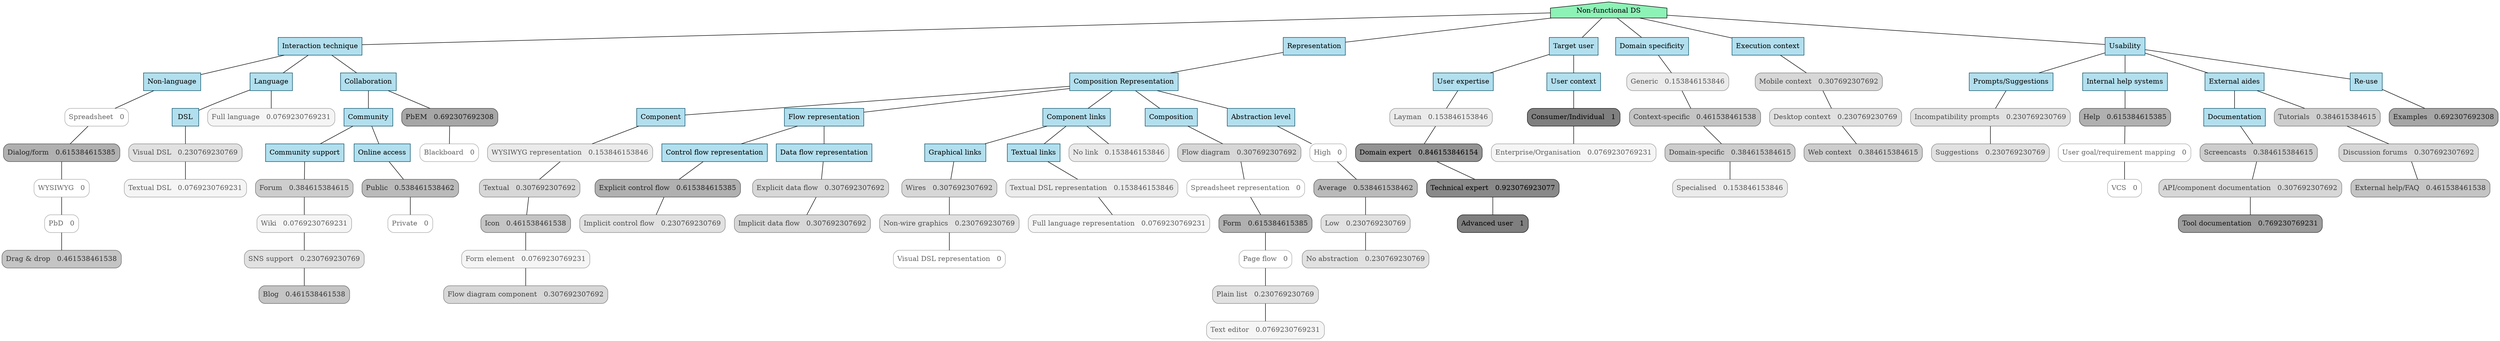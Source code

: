 digraph output {node [color="047b35",fillcolor="#8df2b6",style=filled, shape=house];
"Non-functional DS"

node[shape=box,color="#004a63",fillcolor=lightblue2,style=filled];
"Interaction technique","Representation","Target user","Domain specificity","Execution context","Usability","Non-language","Language","DSL","Collaboration","Community","Community support","Online access","Component","Composition Representation","Flow representation","Control flow representation","Data flow representation","Component links","Graphical links","Textual links","Composition","Abstraction level","User expertise","User context","Prompts/Suggestions","Internal help systems","External aides","Documentation","Re-use"

node [color="#444444", style="rounded,filled", shape=rect, fontcolor="000000", fillcolor="#DDDDDD"];




"Non-functional DS"->"Interaction technique" [arrowhead=none]
"Non-functional DS"->"Representation" [arrowhead=none]
"Non-functional DS"->"Target user" [arrowhead=none]
"Non-functional DS"->"Domain specificity" [arrowhead=none]
"Non-functional DS"->"Execution context" [arrowhead=none]
"Non-functional DS"->"Usability" [arrowhead=none]
"Interaction technique"->"Non-language" [arrowhead=none]
"Interaction technique"->"Language" [arrowhead=none]
"Language"->"DSL" [arrowhead=none]
"Interaction technique"->"Collaboration" [arrowhead=none]
"Collaboration"->"Community" [arrowhead=none]
"Community"->"Community support" [arrowhead=none]
"Community"->"Online access" [arrowhead=none]
"Composition Representation"->"Component" [arrowhead=none]
"Composition Representation"->"Flow representation" [arrowhead=none]
"Flow representation"->"Control flow representation" [arrowhead=none]
"Flow representation"->"Data flow representation" [arrowhead=none]
"Composition Representation"->"Component links" [arrowhead=none]
"Component links"->"Graphical links" [arrowhead=none]
"Component links"->"Textual links" [arrowhead=none]
"Composition Representation"->"Composition" [arrowhead=none]
"Composition Representation"->"Abstraction level" [arrowhead=none]
"Target user"->"User expertise" [arrowhead=none]
"Target user"->"User context" [arrowhead=none]
"Usability"->"Prompts/Suggestions" [arrowhead=none]
"Usability"->"Internal help systems" [arrowhead=none]
"Usability"->"External aides" [arrowhead=none]
"External aides"->"Documentation" [arrowhead=none]
"Usability"->"Re-use" [arrowhead=none]
"Representation"->"Composition Representation" [arrowhead=none]node [color="#aaaaaa", style="rounded,filled", shape=rect, fontcolor="#666666", fillcolor="#ffffff"]
"Non-language"->"Spreadsheet   0" [arrowhead=none]node [color="#515151", style="rounded,filled", shape=rect, fontcolor="#272727", fillcolor="#b0b0b0"]
"Spreadsheet   0"->"Dialog/form   0.615384615385" [arrowhead=none]node [color="#aaaaaa", style="rounded,filled", shape=rect, fontcolor="#666666", fillcolor="#ffffff"]
"Dialog/form   0.615384615385"->"WYSIWYG   0" [arrowhead=none]node [color="#aaaaaa", style="rounded,filled", shape=rect, fontcolor="#666666", fillcolor="#ffffff"]
"WYSIWYG   0"->"PbD   0" [arrowhead=none]node [color="#676767", style="rounded,filled", shape=rect, fontcolor="#363636", fillcolor="#c4c4c4"]
"PbD   0"->"Drag & drop   0.461538461538" [arrowhead=none] [arrowhead=none]node [color="#9f9f9f", style="rounded,filled", shape=rect, fontcolor="#5e5e5e", fillcolor="#f5f5f5"]
"Language"->"Full language   0.0769230769231" [arrowhead=none] [arrowhead=none]node [color="#898989", style="rounded,filled", shape=rect, fontcolor="#4e4e4e", fillcolor="#e1e1e1"]
"DSL"->"Visual DSL   0.230769230769" [arrowhead=none]node [color="#9f9f9f", style="rounded,filled", shape=rect, fontcolor="#5e5e5e", fillcolor="#f5f5f5"]
"Visual DSL   0.230769230769"->"Textual DSL   0.0769230769231" [arrowhead=none] [arrowhead=none]node [color="#464646", style="rounded,filled", shape=rect, fontcolor="#1f1f1f", fillcolor="#a6a6a6"]
"Collaboration"->"PbEM   0.692307692308" [arrowhead=none]node [color="#aaaaaa", style="rounded,filled", shape=rect, fontcolor="#666666", fillcolor="#ffffff"]
"PbEM   0.692307692308"->"Blackboard   0" [arrowhead=none] [arrowhead=none]node [color="#727272", style="rounded,filled", shape=rect, fontcolor="#3e3e3e", fillcolor="#cdcdcd"]
"Community support"->"Forum   0.384615384615" [arrowhead=none]node [color="#9f9f9f", style="rounded,filled", shape=rect, fontcolor="#5e5e5e", fillcolor="#f5f5f5"]
"Forum   0.384615384615"->"Wiki   0.0769230769231" [arrowhead=none]node [color="#898989", style="rounded,filled", shape=rect, fontcolor="#4e4e4e", fillcolor="#e1e1e1"]
"Wiki   0.0769230769231"->"SNS support   0.230769230769" [arrowhead=none]node [color="#676767", style="rounded,filled", shape=rect, fontcolor="#363636", fillcolor="#c4c4c4"]
"SNS support   0.230769230769"->"Blog   0.461538461538" [arrowhead=none] [arrowhead=none]node [color="#5c5c5c", style="rounded,filled", shape=rect, fontcolor="#2f2f2f", fillcolor="#bababa"]
"Online access"->"Public   0.538461538462" [arrowhead=none]node [color="#aaaaaa", style="rounded,filled", shape=rect, fontcolor="#666666", fillcolor="#ffffff"]
"Public   0.538461538462"->"Private   0" [arrowhead=none] [arrowhead=none]node [color="#949494", style="rounded,filled", shape=rect, fontcolor="#565656", fillcolor="#ebebeb"]
"Component"->"WYSIWYG representation   0.153846153846" [arrowhead=none]node [color="#7e7e7e", style="rounded,filled", shape=rect, fontcolor="#464646", fillcolor="#d7d7d7"]
"WYSIWYG representation   0.153846153846"->"Textual   0.307692307692" [arrowhead=none]node [color="#676767", style="rounded,filled", shape=rect, fontcolor="#363636", fillcolor="#c4c4c4"]
"Textual   0.307692307692"->"Icon   0.461538461538" [arrowhead=none]node [color="#9f9f9f", style="rounded,filled", shape=rect, fontcolor="#5e5e5e", fillcolor="#f5f5f5"]
"Icon   0.461538461538"->"Form element   0.0769230769231" [arrowhead=none]node [color="#7e7e7e", style="rounded,filled", shape=rect, fontcolor="#464646", fillcolor="#d7d7d7"]
"Form element   0.0769230769231"->"Flow diagram component   0.307692307692" [arrowhead=none] [arrowhead=none]node [color="#515151", style="rounded,filled", shape=rect, fontcolor="#272727", fillcolor="#b0b0b0"]
"Control flow representation"->"Explicit control flow   0.615384615385" [arrowhead=none]node [color="#898989", style="rounded,filled", shape=rect, fontcolor="#4e4e4e", fillcolor="#e1e1e1"]
"Explicit control flow   0.615384615385"->"Implicit control flow   0.230769230769" [arrowhead=none] [arrowhead=none]node [color="#7e7e7e", style="rounded,filled", shape=rect, fontcolor="#464646", fillcolor="#d7d7d7"]
"Data flow representation"->"Explicit data flow   0.307692307692" [arrowhead=none]node [color="#7e7e7e", style="rounded,filled", shape=rect, fontcolor="#464646", fillcolor="#d7d7d7"]
"Explicit data flow   0.307692307692"->"Implicit data flow   0.307692307692" [arrowhead=none] [arrowhead=none]node [color="#7e7e7e", style="rounded,filled", shape=rect, fontcolor="#464646", fillcolor="#d7d7d7"]
"Graphical links"->"Wires   0.307692307692" [arrowhead=none]node [color="#898989", style="rounded,filled", shape=rect, fontcolor="#4e4e4e", fillcolor="#e1e1e1"]
"Wires   0.307692307692"->"Non-wire graphics   0.230769230769" [arrowhead=none]node [color="#aaaaaa", style="rounded,filled", shape=rect, fontcolor="#666666", fillcolor="#ffffff"]
"Non-wire graphics   0.230769230769"->"Visual DSL representation   0" [arrowhead=none] [arrowhead=none]node [color="#949494", style="rounded,filled", shape=rect, fontcolor="#565656", fillcolor="#ebebeb"]
"Textual links"->"Textual DSL representation   0.153846153846" [arrowhead=none]node [color="#9f9f9f", style="rounded,filled", shape=rect, fontcolor="#5e5e5e", fillcolor="#f5f5f5"]
"Textual DSL representation   0.153846153846"->"Full language representation   0.0769230769231" [arrowhead=none] [arrowhead=none]node [color="#7e7e7e", style="rounded,filled", shape=rect, fontcolor="#464646", fillcolor="#d7d7d7"]
"Composition"->"Flow diagram   0.307692307692" [arrowhead=none]node [color="#aaaaaa", style="rounded,filled", shape=rect, fontcolor="#666666", fillcolor="#ffffff"]
"Flow diagram   0.307692307692"->"Spreadsheet representation   0" [arrowhead=none]node [color="#515151", style="rounded,filled", shape=rect, fontcolor="#272727", fillcolor="#b0b0b0"]
"Spreadsheet representation   0"->"Form   0.615384615385" [arrowhead=none]node [color="#aaaaaa", style="rounded,filled", shape=rect, fontcolor="#666666", fillcolor="#ffffff"]
"Form   0.615384615385"->"Page flow   0" [arrowhead=none]node [color="#898989", style="rounded,filled", shape=rect, fontcolor="#4e4e4e", fillcolor="#e1e1e1"]
"Page flow   0"->"Plain list   0.230769230769" [arrowhead=none]node [color="#9f9f9f", style="rounded,filled", shape=rect, fontcolor="#5e5e5e", fillcolor="#f5f5f5"]
"Plain list   0.230769230769"->"Text editor   0.0769230769231" [arrowhead=none] [arrowhead=none]node [color="#aaaaaa", style="rounded,filled", shape=rect, fontcolor="#666666", fillcolor="#ffffff"]
"Abstraction level"->"High   0" [arrowhead=none]node [color="#5c5c5c", style="rounded,filled", shape=rect, fontcolor="#2f2f2f", fillcolor="#bababa"]
"High   0"->"Average   0.538461538462" [arrowhead=none]node [color="#898989", style="rounded,filled", shape=rect, fontcolor="#4e4e4e", fillcolor="#e1e1e1"]
"Average   0.538461538462"->"Low   0.230769230769" [arrowhead=none]node [color="#898989", style="rounded,filled", shape=rect, fontcolor="#4e4e4e", fillcolor="#e1e1e1"]
"Low   0.230769230769"->"No abstraction   0.230769230769" [arrowhead=none] [arrowhead=none]node [color="#949494", style="rounded,filled", shape=rect, fontcolor="#565656", fillcolor="#ebebeb"]
"User expertise"->"Layman   0.153846153846" [arrowhead=none]node [color="#2f2f2f", style="rounded,filled", shape=rect, fontcolor="#fff", fillcolor="#939393"]
"Layman   0.153846153846"->"Domain expert   0.846153846154" [arrowhead=none]node [color="#242424", style="rounded,filled", shape=rect, fontcolor="#777", fillcolor="#898989"]
"Domain expert   0.846153846154"->"Technical expert   0.923076923077" [arrowhead=none]node [color="#191919", style="rounded,filled", shape=rect, fontcolor="#000", fillcolor="#7f7f7f"]
"Technical expert   0.923076923077"->"Advanced user   1" [arrowhead=none] [arrowhead=none]node [color="#191919", style="rounded,filled", shape=rect, fontcolor="#000", fillcolor="#7f7f7f"]
"User context"->"Consumer/Individual   1" [arrowhead=none]node [color="#9f9f9f", style="rounded,filled", shape=rect, fontcolor="#5e5e5e", fillcolor="#f5f5f5"]
"Consumer/Individual   1"->"Enterprise/Organisation   0.0769230769231" [arrowhead=none] [arrowhead=none]node [color="#949494", style="rounded,filled", shape=rect, fontcolor="#565656", fillcolor="#ebebeb"]
"Domain specificity"->"Generic   0.153846153846" [arrowhead=none]node [color="#676767", style="rounded,filled", shape=rect, fontcolor="#363636", fillcolor="#c4c4c4"]
"Generic   0.153846153846"->"Context-specific   0.461538461538" [arrowhead=none]node [color="#727272", style="rounded,filled", shape=rect, fontcolor="#3e3e3e", fillcolor="#cdcdcd"]
"Context-specific   0.461538461538"->"Domain-specific   0.384615384615" [arrowhead=none]node [color="#949494", style="rounded,filled", shape=rect, fontcolor="#565656", fillcolor="#ebebeb"]
"Domain-specific   0.384615384615"->"Specialised   0.153846153846" [arrowhead=none] [arrowhead=none]node [color="#7e7e7e", style="rounded,filled", shape=rect, fontcolor="#464646", fillcolor="#d7d7d7"]
"Execution context"->"Mobile context   0.307692307692" [arrowhead=none]node [color="#898989", style="rounded,filled", shape=rect, fontcolor="#4e4e4e", fillcolor="#e1e1e1"]
"Mobile context   0.307692307692"->"Desktop context   0.230769230769" [arrowhead=none]node [color="#727272", style="rounded,filled", shape=rect, fontcolor="#3e3e3e", fillcolor="#cdcdcd"]
"Desktop context   0.230769230769"->"Web context   0.384615384615" [arrowhead=none] [arrowhead=none]node [color="#898989", style="rounded,filled", shape=rect, fontcolor="#4e4e4e", fillcolor="#e1e1e1"]
"Prompts/Suggestions"->"Incompatibility prompts   0.230769230769" [arrowhead=none]node [color="#898989", style="rounded,filled", shape=rect, fontcolor="#4e4e4e", fillcolor="#e1e1e1"]
"Incompatibility prompts   0.230769230769"->"Suggestions   0.230769230769" [arrowhead=none] [arrowhead=none]node [color="#515151", style="rounded,filled", shape=rect, fontcolor="#272727", fillcolor="#b0b0b0"]
"Internal help systems"->"Help   0.615384615385" [arrowhead=none]node [color="#aaaaaa", style="rounded,filled", shape=rect, fontcolor="#666666", fillcolor="#ffffff"]
"Help   0.615384615385"->"User goal/requirement mapping   0" [arrowhead=none]node [color="#aaaaaa", style="rounded,filled", shape=rect, fontcolor="#666666", fillcolor="#ffffff"]
"User goal/requirement mapping   0"->"VCS   0" [arrowhead=none] [arrowhead=none]node [color="#727272", style="rounded,filled", shape=rect, fontcolor="#3e3e3e", fillcolor="#cdcdcd"]
"External aides"->"Tutorials   0.384615384615" [arrowhead=none]node [color="#7e7e7e", style="rounded,filled", shape=rect, fontcolor="#464646", fillcolor="#d7d7d7"]
"Tutorials   0.384615384615"->"Discussion forums   0.307692307692" [arrowhead=none]node [color="#676767", style="rounded,filled", shape=rect, fontcolor="#363636", fillcolor="#c4c4c4"]
"Discussion forums   0.307692307692"->"External help/FAQ   0.461538461538" [arrowhead=none] [arrowhead=none]node [color="#727272", style="rounded,filled", shape=rect, fontcolor="#3e3e3e", fillcolor="#cdcdcd"]
"Documentation"->"Screencasts   0.384615384615" [arrowhead=none]node [color="#7e7e7e", style="rounded,filled", shape=rect, fontcolor="#464646", fillcolor="#d7d7d7"]
"Screencasts   0.384615384615"->"API/component documentation   0.307692307692" [arrowhead=none]node [color="#3b3b3b", style="rounded,filled", shape=rect, fontcolor="#171717", fillcolor="#9c9c9c"]
"API/component documentation   0.307692307692"->"Tool documentation   0.769230769231" [arrowhead=none] [arrowhead=none]node [color="#464646", style="rounded,filled", shape=rect, fontcolor="#1f1f1f", fillcolor="#a6a6a6"]
"Re-use"->"Examples   0.692307692308" [arrowhead=none] [arrowhead=none]node [color="#949494", style="rounded,filled", shape=rect, fontcolor="#565656", fillcolor="#ebebeb"]
"Component links"->"No link   0.153846153846" [arrowhead=none] [arrowhead=none]}